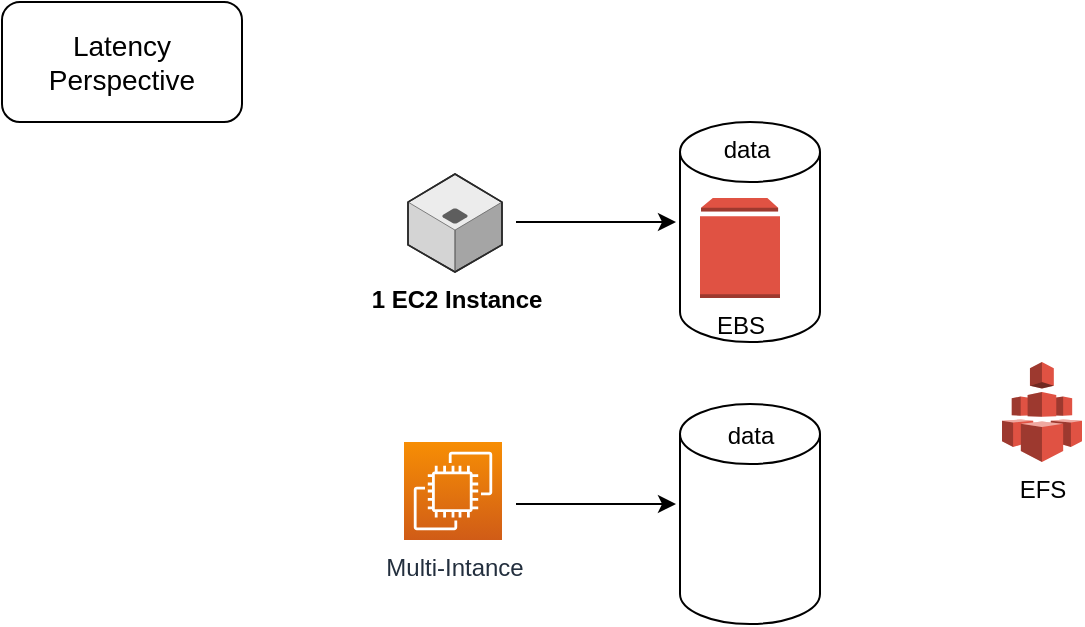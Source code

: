 <mxfile version="20.1.1" type="github">
  <diagram id="kIoTJigd17jcXSedqa5y" name="Page-1">
    <mxGraphModel dx="1251" dy="735" grid="1" gridSize="10" guides="1" tooltips="1" connect="1" arrows="1" fold="1" page="1" pageScale="1" pageWidth="827" pageHeight="583" math="0" shadow="0">
      <root>
        <mxCell id="0" />
        <mxCell id="1" parent="0" />
        <mxCell id="Yfh0fbWAulzb7TDboo-i-1" value="&lt;font style=&quot;font-size: 14px;&quot;&gt;Latency &lt;br&gt;Perspective&lt;/font&gt;" style="rounded=1;whiteSpace=wrap;html=1;fillColor=none;" vertex="1" parent="1">
          <mxGeometry x="120" y="60" width="120" height="60" as="geometry" />
        </mxCell>
        <mxCell id="Yfh0fbWAulzb7TDboo-i-3" value="&lt;br&gt;" style="shape=cylinder3;whiteSpace=wrap;html=1;boundedLbl=1;backgroundOutline=1;size=15;fontSize=12;fillColor=none;" vertex="1" parent="1">
          <mxGeometry x="459" y="120" width="70" height="110" as="geometry" />
        </mxCell>
        <mxCell id="Yfh0fbWAulzb7TDboo-i-4" value="" style="endArrow=classic;html=1;rounded=0;fontSize=12;" edge="1" parent="1">
          <mxGeometry width="50" height="50" relative="1" as="geometry">
            <mxPoint x="377" y="170" as="sourcePoint" />
            <mxPoint x="457" y="170" as="targetPoint" />
          </mxGeometry>
        </mxCell>
        <mxCell id="Yfh0fbWAulzb7TDboo-i-6" value="EBS" style="outlineConnect=0;dashed=0;verticalLabelPosition=bottom;verticalAlign=top;align=center;html=1;shape=mxgraph.aws3.volume;fillColor=#E05243;gradientColor=none;fontSize=12;" vertex="1" parent="1">
          <mxGeometry x="469" y="158" width="40" height="50" as="geometry" />
        </mxCell>
        <mxCell id="Yfh0fbWAulzb7TDboo-i-7" value="&lt;b&gt;1 EC2 Instance&lt;/b&gt;" style="verticalLabelPosition=bottom;html=1;verticalAlign=top;strokeWidth=1;align=center;outlineConnect=0;dashed=0;outlineConnect=0;shape=mxgraph.aws3d.application_server;fillColor=#ECECEC;strokeColor=#5E5E5E;fontSize=12;" vertex="1" parent="1">
          <mxGeometry x="323" y="146" width="47" height="49" as="geometry" />
        </mxCell>
        <mxCell id="Yfh0fbWAulzb7TDboo-i-8" value="Multi-Intance" style="sketch=0;points=[[0,0,0],[0.25,0,0],[0.5,0,0],[0.75,0,0],[1,0,0],[0,1,0],[0.25,1,0],[0.5,1,0],[0.75,1,0],[1,1,0],[0,0.25,0],[0,0.5,0],[0,0.75,0],[1,0.25,0],[1,0.5,0],[1,0.75,0]];outlineConnect=0;fontColor=#232F3E;gradientColor=#F78E04;gradientDirection=north;fillColor=#D05C17;strokeColor=#ffffff;dashed=0;verticalLabelPosition=bottom;verticalAlign=top;align=center;html=1;fontSize=12;fontStyle=0;aspect=fixed;shape=mxgraph.aws4.resourceIcon;resIcon=mxgraph.aws4.ec2;" vertex="1" parent="1">
          <mxGeometry x="321" y="280" width="49" height="49" as="geometry" />
        </mxCell>
        <mxCell id="Yfh0fbWAulzb7TDboo-i-9" value="data" style="text;html=1;align=center;verticalAlign=middle;resizable=0;points=[];autosize=1;strokeColor=none;fillColor=none;fontSize=12;" vertex="1" parent="1">
          <mxGeometry x="467" y="119" width="50" height="30" as="geometry" />
        </mxCell>
        <mxCell id="Yfh0fbWAulzb7TDboo-i-10" value="&lt;br&gt;" style="shape=cylinder3;whiteSpace=wrap;html=1;boundedLbl=1;backgroundOutline=1;size=15;fontSize=12;fillColor=none;" vertex="1" parent="1">
          <mxGeometry x="459" y="261" width="70" height="110" as="geometry" />
        </mxCell>
        <mxCell id="Yfh0fbWAulzb7TDboo-i-11" value="" style="endArrow=classic;html=1;rounded=0;fontSize=12;" edge="1" parent="1">
          <mxGeometry width="50" height="50" relative="1" as="geometry">
            <mxPoint x="377" y="311" as="sourcePoint" />
            <mxPoint x="457" y="311" as="targetPoint" />
          </mxGeometry>
        </mxCell>
        <mxCell id="Yfh0fbWAulzb7TDboo-i-13" value="data" style="text;html=1;align=center;verticalAlign=middle;resizable=0;points=[];autosize=1;strokeColor=none;fillColor=none;fontSize=12;" vertex="1" parent="1">
          <mxGeometry x="469" y="262" width="50" height="30" as="geometry" />
        </mxCell>
        <mxCell id="Yfh0fbWAulzb7TDboo-i-14" value="EFS" style="outlineConnect=0;dashed=0;verticalLabelPosition=bottom;verticalAlign=top;align=center;html=1;shape=mxgraph.aws3.efs;fillColor=#E05243;gradientColor=none;fontSize=12;" vertex="1" parent="1">
          <mxGeometry x="620" y="240" width="40" height="50" as="geometry" />
        </mxCell>
      </root>
    </mxGraphModel>
  </diagram>
</mxfile>
